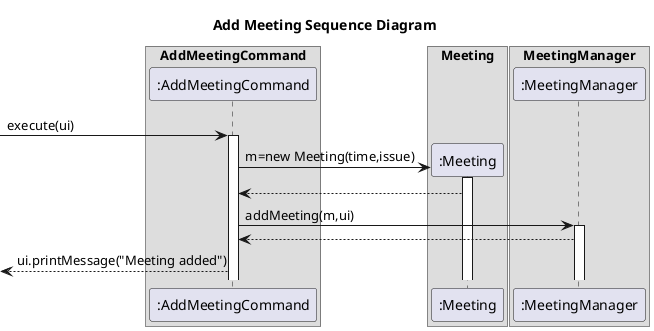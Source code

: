 @startuml
title Add Meeting Sequence Diagram
box "AddMeetingCommand"
participant ":AddMeetingCommand" as AddMeetingCommand
endbox

box "Meeting"
participant ":Meeting" as Meeting
endbox

box "MeetingManager"
participant ":MeetingManager" as MeetingManager
endbox


->AddMeetingCommand:execute(ui)
Activate AddMeetingCommand

create Meeting
AddMeetingCommand->Meeting++:m=new Meeting(time,issue)
Meeting-->AddMeetingCommand

AddMeetingCommand->MeetingManager:addMeeting(m,ui)
Activate MeetingManager
MeetingManager-->AddMeetingCommand

<-- AddMeetingCommand: ui.printMessage("Meeting added")
@enduml
